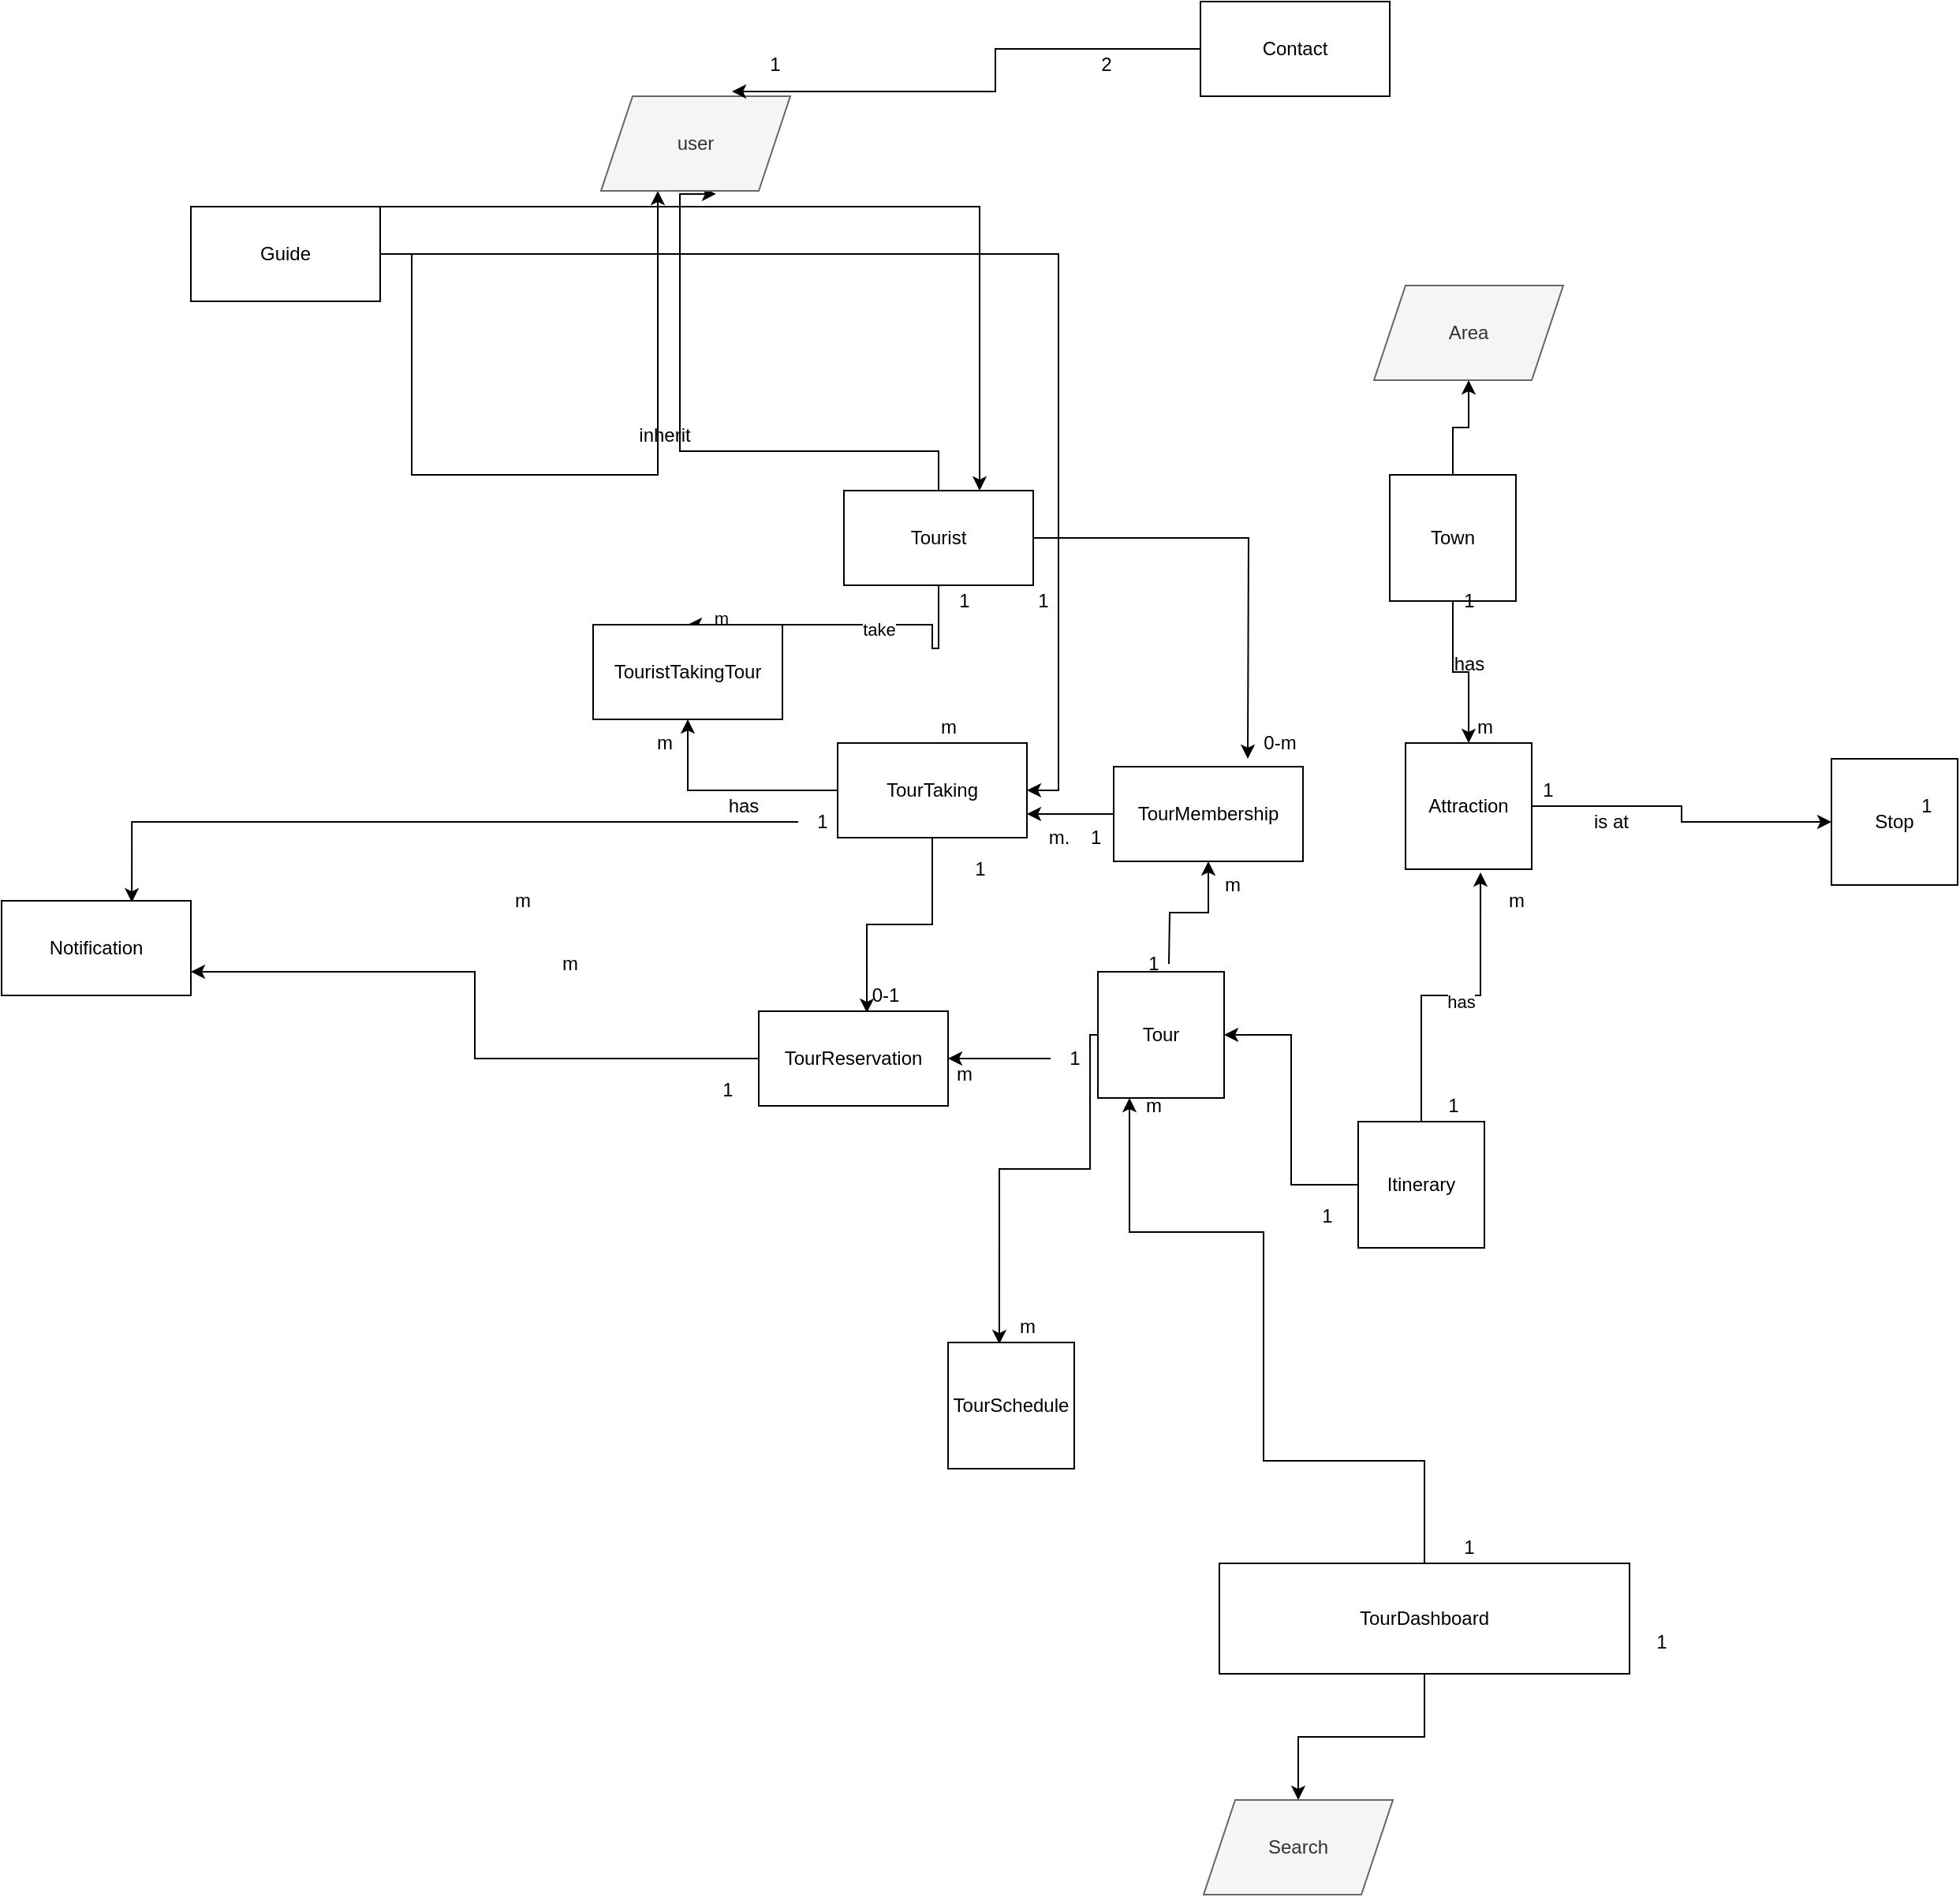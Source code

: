 <mxfile version="20.8.4" type="github">
  <diagram id="C5RBs43oDa-KdzZeNtuy" name="Page-1">
    <mxGraphModel dx="2776" dy="1468" grid="1" gridSize="10" guides="1" tooltips="1" connect="1" arrows="1" fold="1" page="1" pageScale="1" pageWidth="827" pageHeight="1169" math="0" shadow="0">
      <root>
        <mxCell id="WIyWlLk6GJQsqaUBKTNV-0" />
        <mxCell id="WIyWlLk6GJQsqaUBKTNV-1" parent="WIyWlLk6GJQsqaUBKTNV-0" />
        <mxCell id="WwrtqeciTmNfGZFdHJXd-46" style="edgeStyle=orthogonalEdgeStyle;rounded=0;orthogonalLoop=1;jettySize=auto;html=1;entryX=0.406;entryY=0.013;entryDx=0;entryDy=0;entryPerimeter=0;" parent="WIyWlLk6GJQsqaUBKTNV-1" source="WwrtqeciTmNfGZFdHJXd-0" target="WwrtqeciTmNfGZFdHJXd-2" edge="1">
          <mxGeometry relative="1" as="geometry">
            <Array as="points">
              <mxPoint x="450" y="795" />
              <mxPoint x="450" y="880" />
              <mxPoint x="393" y="880" />
            </Array>
          </mxGeometry>
        </mxCell>
        <mxCell id="WwrtqeciTmNfGZFdHJXd-0" value="Tour" style="whiteSpace=wrap;html=1;aspect=fixed;" parent="WIyWlLk6GJQsqaUBKTNV-1" vertex="1">
          <mxGeometry x="455" y="755" width="80" height="80" as="geometry" />
        </mxCell>
        <mxCell id="WwrtqeciTmNfGZFdHJXd-2" value="TourSchedule" style="whiteSpace=wrap;html=1;aspect=fixed;" parent="WIyWlLk6GJQsqaUBKTNV-1" vertex="1">
          <mxGeometry x="360" y="990" width="80" height="80" as="geometry" />
        </mxCell>
        <mxCell id="WwrtqeciTmNfGZFdHJXd-24" style="edgeStyle=orthogonalEdgeStyle;rounded=0;orthogonalLoop=1;jettySize=auto;html=1;entryX=0;entryY=0.5;entryDx=0;entryDy=0;" parent="WIyWlLk6GJQsqaUBKTNV-1" source="WwrtqeciTmNfGZFdHJXd-3" target="WwrtqeciTmNfGZFdHJXd-5" edge="1">
          <mxGeometry relative="1" as="geometry" />
        </mxCell>
        <mxCell id="WwrtqeciTmNfGZFdHJXd-3" value="Attraction" style="whiteSpace=wrap;html=1;aspect=fixed;" parent="WIyWlLk6GJQsqaUBKTNV-1" vertex="1">
          <mxGeometry x="650" y="610" width="80" height="80" as="geometry" />
        </mxCell>
        <mxCell id="WwrtqeciTmNfGZFdHJXd-28" style="edgeStyle=orthogonalEdgeStyle;rounded=0;orthogonalLoop=1;jettySize=auto;html=1;entryX=0.594;entryY=1.025;entryDx=0;entryDy=0;entryPerimeter=0;" parent="WIyWlLk6GJQsqaUBKTNV-1" source="WwrtqeciTmNfGZFdHJXd-4" target="WwrtqeciTmNfGZFdHJXd-3" edge="1">
          <mxGeometry relative="1" as="geometry" />
        </mxCell>
        <mxCell id="WwrtqeciTmNfGZFdHJXd-31" value="has" style="edgeLabel;html=1;align=center;verticalAlign=middle;resizable=0;points=[];" parent="WwrtqeciTmNfGZFdHJXd-28" vertex="1" connectable="0">
          <mxGeometry x="0.059" y="-4" relative="1" as="geometry">
            <mxPoint x="1" as="offset" />
          </mxGeometry>
        </mxCell>
        <mxCell id="WwrtqeciTmNfGZFdHJXd-43" style="edgeStyle=orthogonalEdgeStyle;rounded=0;orthogonalLoop=1;jettySize=auto;html=1;entryX=1;entryY=0.5;entryDx=0;entryDy=0;" parent="WIyWlLk6GJQsqaUBKTNV-1" source="WwrtqeciTmNfGZFdHJXd-4" target="WwrtqeciTmNfGZFdHJXd-0" edge="1">
          <mxGeometry relative="1" as="geometry" />
        </mxCell>
        <mxCell id="WwrtqeciTmNfGZFdHJXd-4" value="Itinerary" style="whiteSpace=wrap;html=1;aspect=fixed;" parent="WIyWlLk6GJQsqaUBKTNV-1" vertex="1">
          <mxGeometry x="620" y="850" width="80" height="80" as="geometry" />
        </mxCell>
        <mxCell id="WwrtqeciTmNfGZFdHJXd-5" value="Stop" style="whiteSpace=wrap;html=1;aspect=fixed;" parent="WIyWlLk6GJQsqaUBKTNV-1" vertex="1">
          <mxGeometry x="920" y="620" width="80" height="80" as="geometry" />
        </mxCell>
        <mxCell id="WwrtqeciTmNfGZFdHJXd-19" style="edgeStyle=orthogonalEdgeStyle;rounded=0;orthogonalLoop=1;jettySize=auto;html=1;" parent="WIyWlLk6GJQsqaUBKTNV-1" source="WwrtqeciTmNfGZFdHJXd-6" target="WwrtqeciTmNfGZFdHJXd-18" edge="1">
          <mxGeometry relative="1" as="geometry">
            <mxPoint x="680" y="410" as="targetPoint" />
          </mxGeometry>
        </mxCell>
        <mxCell id="WwrtqeciTmNfGZFdHJXd-20" style="edgeStyle=orthogonalEdgeStyle;rounded=0;orthogonalLoop=1;jettySize=auto;html=1;" parent="WIyWlLk6GJQsqaUBKTNV-1" source="WwrtqeciTmNfGZFdHJXd-6" target="WwrtqeciTmNfGZFdHJXd-3" edge="1">
          <mxGeometry relative="1" as="geometry" />
        </mxCell>
        <mxCell id="WwrtqeciTmNfGZFdHJXd-6" value="Town" style="whiteSpace=wrap;html=1;aspect=fixed;" parent="WIyWlLk6GJQsqaUBKTNV-1" vertex="1">
          <mxGeometry x="640" y="440" width="80" height="80" as="geometry" />
        </mxCell>
        <mxCell id="WwrtqeciTmNfGZFdHJXd-16" style="edgeStyle=orthogonalEdgeStyle;rounded=0;orthogonalLoop=1;jettySize=auto;html=1;exitX=0.5;exitY=0;exitDx=0;exitDy=0;entryX=0.608;entryY=1.033;entryDx=0;entryDy=0;entryPerimeter=0;" parent="WIyWlLk6GJQsqaUBKTNV-1" source="WwrtqeciTmNfGZFdHJXd-8" target="WwrtqeciTmNfGZFdHJXd-14" edge="1">
          <mxGeometry relative="1" as="geometry">
            <mxPoint x="280" y="400" as="targetPoint" />
            <Array as="points">
              <mxPoint x="354" y="425" />
              <mxPoint x="190" y="425" />
            </Array>
          </mxGeometry>
        </mxCell>
        <mxCell id="WwrtqeciTmNfGZFdHJXd-32" style="edgeStyle=orthogonalEdgeStyle;rounded=0;orthogonalLoop=1;jettySize=auto;html=1;entryX=0.5;entryY=0;entryDx=0;entryDy=0;" parent="WIyWlLk6GJQsqaUBKTNV-1" source="WwrtqeciTmNfGZFdHJXd-8" target="WwrtqeciTmNfGZFdHJXd-35" edge="1">
          <mxGeometry relative="1" as="geometry">
            <Array as="points">
              <mxPoint x="354" y="550" />
              <mxPoint x="350" y="550" />
              <mxPoint x="350" y="535" />
            </Array>
          </mxGeometry>
        </mxCell>
        <mxCell id="WwrtqeciTmNfGZFdHJXd-39" value="m" style="edgeLabel;html=1;align=center;verticalAlign=middle;resizable=0;points=[];" parent="WwrtqeciTmNfGZFdHJXd-32" vertex="1" connectable="0">
          <mxGeometry x="0.809" y="-4" relative="1" as="geometry">
            <mxPoint as="offset" />
          </mxGeometry>
        </mxCell>
        <mxCell id="WwrtqeciTmNfGZFdHJXd-40" value="take" style="edgeLabel;html=1;align=center;verticalAlign=middle;resizable=0;points=[];" parent="WwrtqeciTmNfGZFdHJXd-32" vertex="1" connectable="0">
          <mxGeometry x="-0.121" y="3" relative="1" as="geometry">
            <mxPoint x="1" as="offset" />
          </mxGeometry>
        </mxCell>
        <mxCell id="WwrtqeciTmNfGZFdHJXd-77" style="edgeStyle=orthogonalEdgeStyle;rounded=0;orthogonalLoop=1;jettySize=auto;html=1;" parent="WIyWlLk6GJQsqaUBKTNV-1" source="WwrtqeciTmNfGZFdHJXd-8" edge="1">
          <mxGeometry relative="1" as="geometry">
            <mxPoint x="550" y="620" as="targetPoint" />
          </mxGeometry>
        </mxCell>
        <mxCell id="WwrtqeciTmNfGZFdHJXd-8" value="Tourist" style="whiteSpace=wrap;html=1;" parent="WIyWlLk6GJQsqaUBKTNV-1" vertex="1">
          <mxGeometry x="294" y="450" width="120" height="60" as="geometry" />
        </mxCell>
        <mxCell id="WwrtqeciTmNfGZFdHJXd-15" style="edgeStyle=orthogonalEdgeStyle;rounded=0;orthogonalLoop=1;jettySize=auto;html=1;" parent="WIyWlLk6GJQsqaUBKTNV-1" source="WwrtqeciTmNfGZFdHJXd-9" target="WwrtqeciTmNfGZFdHJXd-14" edge="1">
          <mxGeometry relative="1" as="geometry">
            <Array as="points">
              <mxPoint x="20" y="300" />
              <mxPoint x="20" y="440" />
              <mxPoint x="176" y="440" />
            </Array>
          </mxGeometry>
        </mxCell>
        <mxCell id="WwrtqeciTmNfGZFdHJXd-62" style="edgeStyle=orthogonalEdgeStyle;rounded=0;orthogonalLoop=1;jettySize=auto;html=1;" parent="WIyWlLk6GJQsqaUBKTNV-1" source="WwrtqeciTmNfGZFdHJXd-9" edge="1">
          <mxGeometry relative="1" as="geometry">
            <mxPoint x="380" y="450" as="targetPoint" />
            <Array as="points">
              <mxPoint x="380" y="270" />
            </Array>
          </mxGeometry>
        </mxCell>
        <mxCell id="WwrtqeciTmNfGZFdHJXd-65" style="edgeStyle=orthogonalEdgeStyle;rounded=0;orthogonalLoop=1;jettySize=auto;html=1;entryX=1;entryY=0.5;entryDx=0;entryDy=0;" parent="WIyWlLk6GJQsqaUBKTNV-1" source="WwrtqeciTmNfGZFdHJXd-9" target="WwrtqeciTmNfGZFdHJXd-10" edge="1">
          <mxGeometry relative="1" as="geometry" />
        </mxCell>
        <mxCell id="WwrtqeciTmNfGZFdHJXd-9" value="Guide" style="whiteSpace=wrap;html=1;" parent="WIyWlLk6GJQsqaUBKTNV-1" vertex="1">
          <mxGeometry x="-120" y="270" width="120" height="60" as="geometry" />
        </mxCell>
        <mxCell id="WwrtqeciTmNfGZFdHJXd-36" style="edgeStyle=orthogonalEdgeStyle;rounded=0;orthogonalLoop=1;jettySize=auto;html=1;entryX=0.5;entryY=1;entryDx=0;entryDy=0;" parent="WIyWlLk6GJQsqaUBKTNV-1" source="WwrtqeciTmNfGZFdHJXd-10" target="WwrtqeciTmNfGZFdHJXd-35" edge="1">
          <mxGeometry relative="1" as="geometry" />
        </mxCell>
        <mxCell id="WwrtqeciTmNfGZFdHJXd-49" style="edgeStyle=orthogonalEdgeStyle;rounded=0;orthogonalLoop=1;jettySize=auto;html=1;entryX=0.571;entryY=0.017;entryDx=0;entryDy=0;entryPerimeter=0;" parent="WIyWlLk6GJQsqaUBKTNV-1" source="WwrtqeciTmNfGZFdHJXd-10" target="WwrtqeciTmNfGZFdHJXd-11" edge="1">
          <mxGeometry relative="1" as="geometry" />
        </mxCell>
        <mxCell id="WwrtqeciTmNfGZFdHJXd-10" value="TourTaking" style="whiteSpace=wrap;html=1;" parent="WIyWlLk6GJQsqaUBKTNV-1" vertex="1">
          <mxGeometry x="290" y="610" width="120" height="60" as="geometry" />
        </mxCell>
        <mxCell id="WwrtqeciTmNfGZFdHJXd-58" style="edgeStyle=orthogonalEdgeStyle;rounded=0;orthogonalLoop=1;jettySize=auto;html=1;entryX=1;entryY=0.75;entryDx=0;entryDy=0;" parent="WIyWlLk6GJQsqaUBKTNV-1" source="WwrtqeciTmNfGZFdHJXd-11" target="WwrtqeciTmNfGZFdHJXd-55" edge="1">
          <mxGeometry relative="1" as="geometry" />
        </mxCell>
        <mxCell id="WwrtqeciTmNfGZFdHJXd-11" value="TourReservation" style="whiteSpace=wrap;html=1;" parent="WIyWlLk6GJQsqaUBKTNV-1" vertex="1">
          <mxGeometry x="240" y="780" width="120" height="60" as="geometry" />
        </mxCell>
        <mxCell id="WwrtqeciTmNfGZFdHJXd-14" value="user" style="shape=parallelogram;perimeter=parallelogramPerimeter;whiteSpace=wrap;html=1;fixedSize=1;fillColor=#f5f5f5;fontColor=#333333;strokeColor=#666666;" parent="WIyWlLk6GJQsqaUBKTNV-1" vertex="1">
          <mxGeometry x="140" y="200" width="120" height="60" as="geometry" />
        </mxCell>
        <mxCell id="WwrtqeciTmNfGZFdHJXd-17" value="inherit" style="text;html=1;align=center;verticalAlign=middle;resizable=0;points=[];autosize=1;strokeColor=none;fillColor=none;" parent="WIyWlLk6GJQsqaUBKTNV-1" vertex="1">
          <mxGeometry x="150" y="400" width="60" height="30" as="geometry" />
        </mxCell>
        <mxCell id="WwrtqeciTmNfGZFdHJXd-18" value="Area" style="shape=parallelogram;perimeter=parallelogramPerimeter;whiteSpace=wrap;html=1;fixedSize=1;fillColor=#f5f5f5;fontColor=#333333;strokeColor=#666666;" parent="WIyWlLk6GJQsqaUBKTNV-1" vertex="1">
          <mxGeometry x="630" y="320" width="120" height="60" as="geometry" />
        </mxCell>
        <mxCell id="WwrtqeciTmNfGZFdHJXd-21" value="1" style="text;html=1;align=center;verticalAlign=middle;resizable=0;points=[];autosize=1;strokeColor=none;fillColor=none;" parent="WIyWlLk6GJQsqaUBKTNV-1" vertex="1">
          <mxGeometry x="675" y="505" width="30" height="30" as="geometry" />
        </mxCell>
        <mxCell id="WwrtqeciTmNfGZFdHJXd-22" value="m" style="text;html=1;align=center;verticalAlign=middle;resizable=0;points=[];autosize=1;strokeColor=none;fillColor=none;" parent="WIyWlLk6GJQsqaUBKTNV-1" vertex="1">
          <mxGeometry x="685" y="585" width="30" height="30" as="geometry" />
        </mxCell>
        <mxCell id="WwrtqeciTmNfGZFdHJXd-23" value="has" style="text;html=1;align=center;verticalAlign=middle;resizable=0;points=[];autosize=1;strokeColor=none;fillColor=none;" parent="WIyWlLk6GJQsqaUBKTNV-1" vertex="1">
          <mxGeometry x="670" y="545" width="40" height="30" as="geometry" />
        </mxCell>
        <mxCell id="WwrtqeciTmNfGZFdHJXd-25" value="is at" style="text;html=1;align=center;verticalAlign=middle;resizable=0;points=[];autosize=1;strokeColor=none;fillColor=none;" parent="WIyWlLk6GJQsqaUBKTNV-1" vertex="1">
          <mxGeometry x="755" y="645" width="50" height="30" as="geometry" />
        </mxCell>
        <mxCell id="WwrtqeciTmNfGZFdHJXd-26" value="1" style="text;html=1;align=center;verticalAlign=middle;resizable=0;points=[];autosize=1;strokeColor=none;fillColor=none;" parent="WIyWlLk6GJQsqaUBKTNV-1" vertex="1">
          <mxGeometry x="725" y="625" width="30" height="30" as="geometry" />
        </mxCell>
        <mxCell id="WwrtqeciTmNfGZFdHJXd-27" value="1" style="text;html=1;align=center;verticalAlign=middle;resizable=0;points=[];autosize=1;strokeColor=none;fillColor=none;" parent="WIyWlLk6GJQsqaUBKTNV-1" vertex="1">
          <mxGeometry x="965" y="635" width="30" height="30" as="geometry" />
        </mxCell>
        <mxCell id="WwrtqeciTmNfGZFdHJXd-29" value="1" style="text;html=1;align=center;verticalAlign=middle;resizable=0;points=[];autosize=1;strokeColor=none;fillColor=none;" parent="WIyWlLk6GJQsqaUBKTNV-1" vertex="1">
          <mxGeometry x="665" y="825" width="30" height="30" as="geometry" />
        </mxCell>
        <mxCell id="WwrtqeciTmNfGZFdHJXd-30" value="m" style="text;html=1;align=center;verticalAlign=middle;resizable=0;points=[];autosize=1;strokeColor=none;fillColor=none;" parent="WIyWlLk6GJQsqaUBKTNV-1" vertex="1">
          <mxGeometry x="705" y="695" width="30" height="30" as="geometry" />
        </mxCell>
        <mxCell id="WwrtqeciTmNfGZFdHJXd-33" value="1" style="text;html=1;align=center;verticalAlign=middle;resizable=0;points=[];autosize=1;strokeColor=none;fillColor=none;" parent="WIyWlLk6GJQsqaUBKTNV-1" vertex="1">
          <mxGeometry x="355" y="505" width="30" height="30" as="geometry" />
        </mxCell>
        <mxCell id="WwrtqeciTmNfGZFdHJXd-34" value="m" style="text;html=1;align=center;verticalAlign=middle;resizable=0;points=[];autosize=1;strokeColor=none;fillColor=none;" parent="WIyWlLk6GJQsqaUBKTNV-1" vertex="1">
          <mxGeometry x="345" y="585" width="30" height="30" as="geometry" />
        </mxCell>
        <mxCell id="WwrtqeciTmNfGZFdHJXd-35" value="TouristTakingTour" style="whiteSpace=wrap;html=1;" parent="WIyWlLk6GJQsqaUBKTNV-1" vertex="1">
          <mxGeometry x="135" y="535" width="120" height="60" as="geometry" />
        </mxCell>
        <mxCell id="WwrtqeciTmNfGZFdHJXd-56" style="edgeStyle=orthogonalEdgeStyle;rounded=0;orthogonalLoop=1;jettySize=auto;html=1;entryX=0.688;entryY=0.017;entryDx=0;entryDy=0;entryPerimeter=0;" parent="WIyWlLk6GJQsqaUBKTNV-1" source="WwrtqeciTmNfGZFdHJXd-37" target="WwrtqeciTmNfGZFdHJXd-55" edge="1">
          <mxGeometry relative="1" as="geometry">
            <mxPoint x="270" y="660" as="sourcePoint" />
          </mxGeometry>
        </mxCell>
        <mxCell id="WwrtqeciTmNfGZFdHJXd-37" value="1" style="text;html=1;align=center;verticalAlign=middle;resizable=0;points=[];autosize=1;strokeColor=none;fillColor=none;" parent="WIyWlLk6GJQsqaUBKTNV-1" vertex="1">
          <mxGeometry x="265" y="645" width="30" height="30" as="geometry" />
        </mxCell>
        <mxCell id="WwrtqeciTmNfGZFdHJXd-38" value="m" style="text;html=1;align=center;verticalAlign=middle;resizable=0;points=[];autosize=1;strokeColor=none;fillColor=none;" parent="WIyWlLk6GJQsqaUBKTNV-1" vertex="1">
          <mxGeometry x="165" y="595" width="30" height="30" as="geometry" />
        </mxCell>
        <mxCell id="WwrtqeciTmNfGZFdHJXd-41" value="has" style="text;html=1;align=center;verticalAlign=middle;resizable=0;points=[];autosize=1;strokeColor=none;fillColor=none;" parent="WIyWlLk6GJQsqaUBKTNV-1" vertex="1">
          <mxGeometry x="210" y="635" width="40" height="30" as="geometry" />
        </mxCell>
        <mxCell id="WwrtqeciTmNfGZFdHJXd-75" style="edgeStyle=orthogonalEdgeStyle;rounded=0;orthogonalLoop=1;jettySize=auto;html=1;" parent="WIyWlLk6GJQsqaUBKTNV-1" target="WwrtqeciTmNfGZFdHJXd-73" edge="1">
          <mxGeometry relative="1" as="geometry">
            <mxPoint x="500" y="750" as="sourcePoint" />
            <mxPoint x="557.97" y="732.98" as="targetPoint" />
          </mxGeometry>
        </mxCell>
        <mxCell id="WwrtqeciTmNfGZFdHJXd-44" value="1" style="text;html=1;align=center;verticalAlign=middle;resizable=0;points=[];autosize=1;strokeColor=none;fillColor=none;" parent="WIyWlLk6GJQsqaUBKTNV-1" vertex="1">
          <mxGeometry x="475" y="735" width="30" height="30" as="geometry" />
        </mxCell>
        <mxCell id="WwrtqeciTmNfGZFdHJXd-45" value="1" style="text;html=1;align=center;verticalAlign=middle;resizable=0;points=[];autosize=1;strokeColor=none;fillColor=none;" parent="WIyWlLk6GJQsqaUBKTNV-1" vertex="1">
          <mxGeometry x="585" y="895" width="30" height="30" as="geometry" />
        </mxCell>
        <mxCell id="WwrtqeciTmNfGZFdHJXd-48" value="m" style="text;html=1;align=center;verticalAlign=middle;resizable=0;points=[];autosize=1;strokeColor=none;fillColor=none;" parent="WIyWlLk6GJQsqaUBKTNV-1" vertex="1">
          <mxGeometry x="395" y="965" width="30" height="30" as="geometry" />
        </mxCell>
        <mxCell id="WwrtqeciTmNfGZFdHJXd-50" value="1" style="text;html=1;align=center;verticalAlign=middle;resizable=0;points=[];autosize=1;strokeColor=none;fillColor=none;" parent="WIyWlLk6GJQsqaUBKTNV-1" vertex="1">
          <mxGeometry x="365" y="675" width="30" height="30" as="geometry" />
        </mxCell>
        <mxCell id="WwrtqeciTmNfGZFdHJXd-51" value="0-1" style="text;html=1;align=center;verticalAlign=middle;resizable=0;points=[];autosize=1;strokeColor=none;fillColor=none;" parent="WIyWlLk6GJQsqaUBKTNV-1" vertex="1">
          <mxGeometry x="300" y="755" width="40" height="30" as="geometry" />
        </mxCell>
        <mxCell id="Yua3qvv_RIDDysOlQK6n-11" style="edgeStyle=orthogonalEdgeStyle;rounded=0;orthogonalLoop=1;jettySize=auto;html=1;entryX=1;entryY=0.5;entryDx=0;entryDy=0;" edge="1" parent="WIyWlLk6GJQsqaUBKTNV-1" source="WwrtqeciTmNfGZFdHJXd-53" target="WwrtqeciTmNfGZFdHJXd-11">
          <mxGeometry relative="1" as="geometry" />
        </mxCell>
        <mxCell id="WwrtqeciTmNfGZFdHJXd-53" value="1" style="text;html=1;align=center;verticalAlign=middle;resizable=0;points=[];autosize=1;strokeColor=none;fillColor=none;" parent="WIyWlLk6GJQsqaUBKTNV-1" vertex="1">
          <mxGeometry x="425" y="795" width="30" height="30" as="geometry" />
        </mxCell>
        <mxCell id="WwrtqeciTmNfGZFdHJXd-54" value="m" style="text;html=1;align=center;verticalAlign=middle;resizable=0;points=[];autosize=1;strokeColor=none;fillColor=none;" parent="WIyWlLk6GJQsqaUBKTNV-1" vertex="1">
          <mxGeometry x="355" y="805" width="30" height="30" as="geometry" />
        </mxCell>
        <mxCell id="WwrtqeciTmNfGZFdHJXd-55" value="Notification" style="whiteSpace=wrap;html=1;" parent="WIyWlLk6GJQsqaUBKTNV-1" vertex="1">
          <mxGeometry x="-240" y="710" width="120" height="60" as="geometry" />
        </mxCell>
        <mxCell id="WwrtqeciTmNfGZFdHJXd-57" value="m" style="text;html=1;align=center;verticalAlign=middle;resizable=0;points=[];autosize=1;strokeColor=none;fillColor=none;" parent="WIyWlLk6GJQsqaUBKTNV-1" vertex="1">
          <mxGeometry x="75" y="695" width="30" height="30" as="geometry" />
        </mxCell>
        <mxCell id="WwrtqeciTmNfGZFdHJXd-59" value="m" style="text;html=1;align=center;verticalAlign=middle;resizable=0;points=[];autosize=1;strokeColor=none;fillColor=none;" parent="WIyWlLk6GJQsqaUBKTNV-1" vertex="1">
          <mxGeometry x="105" y="735" width="30" height="30" as="geometry" />
        </mxCell>
        <mxCell id="WwrtqeciTmNfGZFdHJXd-60" value="1" style="text;html=1;align=center;verticalAlign=middle;resizable=0;points=[];autosize=1;strokeColor=none;fillColor=none;" parent="WIyWlLk6GJQsqaUBKTNV-1" vertex="1">
          <mxGeometry x="205" y="815" width="30" height="30" as="geometry" />
        </mxCell>
        <mxCell id="WwrtqeciTmNfGZFdHJXd-69" style="edgeStyle=orthogonalEdgeStyle;rounded=0;orthogonalLoop=1;jettySize=auto;html=1;entryX=0.25;entryY=1;entryDx=0;entryDy=0;" parent="WIyWlLk6GJQsqaUBKTNV-1" source="WwrtqeciTmNfGZFdHJXd-68" target="WwrtqeciTmNfGZFdHJXd-0" edge="1">
          <mxGeometry relative="1" as="geometry">
            <Array as="points">
              <mxPoint x="662" y="1065" />
              <mxPoint x="560" y="1065" />
              <mxPoint x="560" y="920" />
              <mxPoint x="475" y="920" />
            </Array>
          </mxGeometry>
        </mxCell>
        <mxCell id="Yua3qvv_RIDDysOlQK6n-2" style="edgeStyle=orthogonalEdgeStyle;rounded=0;orthogonalLoop=1;jettySize=auto;html=1;" edge="1" parent="WIyWlLk6GJQsqaUBKTNV-1" source="WwrtqeciTmNfGZFdHJXd-68" target="Yua3qvv_RIDDysOlQK6n-0">
          <mxGeometry relative="1" as="geometry" />
        </mxCell>
        <mxCell id="WwrtqeciTmNfGZFdHJXd-68" value="TourDashboard" style="whiteSpace=wrap;html=1;" parent="WIyWlLk6GJQsqaUBKTNV-1" vertex="1">
          <mxGeometry x="532" y="1130" width="260" height="70" as="geometry" />
        </mxCell>
        <mxCell id="WwrtqeciTmNfGZFdHJXd-70" value="1" style="text;html=1;align=center;verticalAlign=middle;resizable=0;points=[];autosize=1;strokeColor=none;fillColor=none;" parent="WIyWlLk6GJQsqaUBKTNV-1" vertex="1">
          <mxGeometry x="797" y="1165" width="30" height="30" as="geometry" />
        </mxCell>
        <mxCell id="Yua3qvv_RIDDysOlQK6n-12" style="edgeStyle=orthogonalEdgeStyle;rounded=0;orthogonalLoop=1;jettySize=auto;html=1;entryX=1;entryY=0.75;entryDx=0;entryDy=0;" edge="1" parent="WIyWlLk6GJQsqaUBKTNV-1" source="WwrtqeciTmNfGZFdHJXd-73" target="WwrtqeciTmNfGZFdHJXd-10">
          <mxGeometry relative="1" as="geometry" />
        </mxCell>
        <mxCell id="WwrtqeciTmNfGZFdHJXd-73" value="TourMembership" style="whiteSpace=wrap;html=1;" parent="WIyWlLk6GJQsqaUBKTNV-1" vertex="1">
          <mxGeometry x="465" y="625" width="120" height="60" as="geometry" />
        </mxCell>
        <mxCell id="WwrtqeciTmNfGZFdHJXd-79" value="1" style="text;html=1;align=center;verticalAlign=middle;resizable=0;points=[];autosize=1;strokeColor=none;fillColor=none;" parent="WIyWlLk6GJQsqaUBKTNV-1" vertex="1">
          <mxGeometry x="405" y="505" width="30" height="30" as="geometry" />
        </mxCell>
        <mxCell id="WwrtqeciTmNfGZFdHJXd-81" style="edgeStyle=orthogonalEdgeStyle;rounded=0;orthogonalLoop=1;jettySize=auto;html=1;entryX=0.692;entryY=-0.05;entryDx=0;entryDy=0;entryPerimeter=0;" parent="WIyWlLk6GJQsqaUBKTNV-1" source="WwrtqeciTmNfGZFdHJXd-80" target="WwrtqeciTmNfGZFdHJXd-14" edge="1">
          <mxGeometry relative="1" as="geometry" />
        </mxCell>
        <mxCell id="WwrtqeciTmNfGZFdHJXd-80" value="Contact" style="whiteSpace=wrap;html=1;" parent="WIyWlLk6GJQsqaUBKTNV-1" vertex="1">
          <mxGeometry x="520" y="140" width="120" height="60" as="geometry" />
        </mxCell>
        <mxCell id="WwrtqeciTmNfGZFdHJXd-82" value="1" style="text;html=1;align=center;verticalAlign=middle;resizable=0;points=[];autosize=1;strokeColor=none;fillColor=none;" parent="WIyWlLk6GJQsqaUBKTNV-1" vertex="1">
          <mxGeometry x="235" y="165" width="30" height="30" as="geometry" />
        </mxCell>
        <mxCell id="WwrtqeciTmNfGZFdHJXd-83" value="2" style="text;html=1;align=center;verticalAlign=middle;resizable=0;points=[];autosize=1;strokeColor=none;fillColor=none;" parent="WIyWlLk6GJQsqaUBKTNV-1" vertex="1">
          <mxGeometry x="445" y="165" width="30" height="30" as="geometry" />
        </mxCell>
        <mxCell id="Yua3qvv_RIDDysOlQK6n-0" value="Search" style="shape=parallelogram;perimeter=parallelogramPerimeter;whiteSpace=wrap;html=1;fixedSize=1;fillColor=#f5f5f5;fontColor=#333333;strokeColor=#666666;" vertex="1" parent="WIyWlLk6GJQsqaUBKTNV-1">
          <mxGeometry x="522" y="1280" width="120" height="60" as="geometry" />
        </mxCell>
        <mxCell id="Yua3qvv_RIDDysOlQK6n-7" value="0-m" style="text;html=1;align=center;verticalAlign=middle;resizable=0;points=[];autosize=1;strokeColor=none;fillColor=none;" vertex="1" parent="WIyWlLk6GJQsqaUBKTNV-1">
          <mxGeometry x="550" y="595" width="40" height="30" as="geometry" />
        </mxCell>
        <mxCell id="Yua3qvv_RIDDysOlQK6n-8" value="m" style="text;html=1;align=center;verticalAlign=middle;resizable=0;points=[];autosize=1;strokeColor=none;fillColor=none;" vertex="1" parent="WIyWlLk6GJQsqaUBKTNV-1">
          <mxGeometry x="525" y="685" width="30" height="30" as="geometry" />
        </mxCell>
        <mxCell id="Yua3qvv_RIDDysOlQK6n-9" value="1" style="text;html=1;align=center;verticalAlign=middle;resizable=0;points=[];autosize=1;strokeColor=none;fillColor=none;" vertex="1" parent="WIyWlLk6GJQsqaUBKTNV-1">
          <mxGeometry x="675" y="1105" width="30" height="30" as="geometry" />
        </mxCell>
        <mxCell id="Yua3qvv_RIDDysOlQK6n-10" value="m" style="text;html=1;align=center;verticalAlign=middle;resizable=0;points=[];autosize=1;strokeColor=none;fillColor=none;" vertex="1" parent="WIyWlLk6GJQsqaUBKTNV-1">
          <mxGeometry x="475" y="825" width="30" height="30" as="geometry" />
        </mxCell>
        <mxCell id="Yua3qvv_RIDDysOlQK6n-13" value="m.&amp;nbsp; &amp;nbsp; 1" style="text;html=1;align=center;verticalAlign=middle;resizable=0;points=[];autosize=1;strokeColor=none;fillColor=none;" vertex="1" parent="WIyWlLk6GJQsqaUBKTNV-1">
          <mxGeometry x="410" y="655" width="60" height="30" as="geometry" />
        </mxCell>
      </root>
    </mxGraphModel>
  </diagram>
</mxfile>
